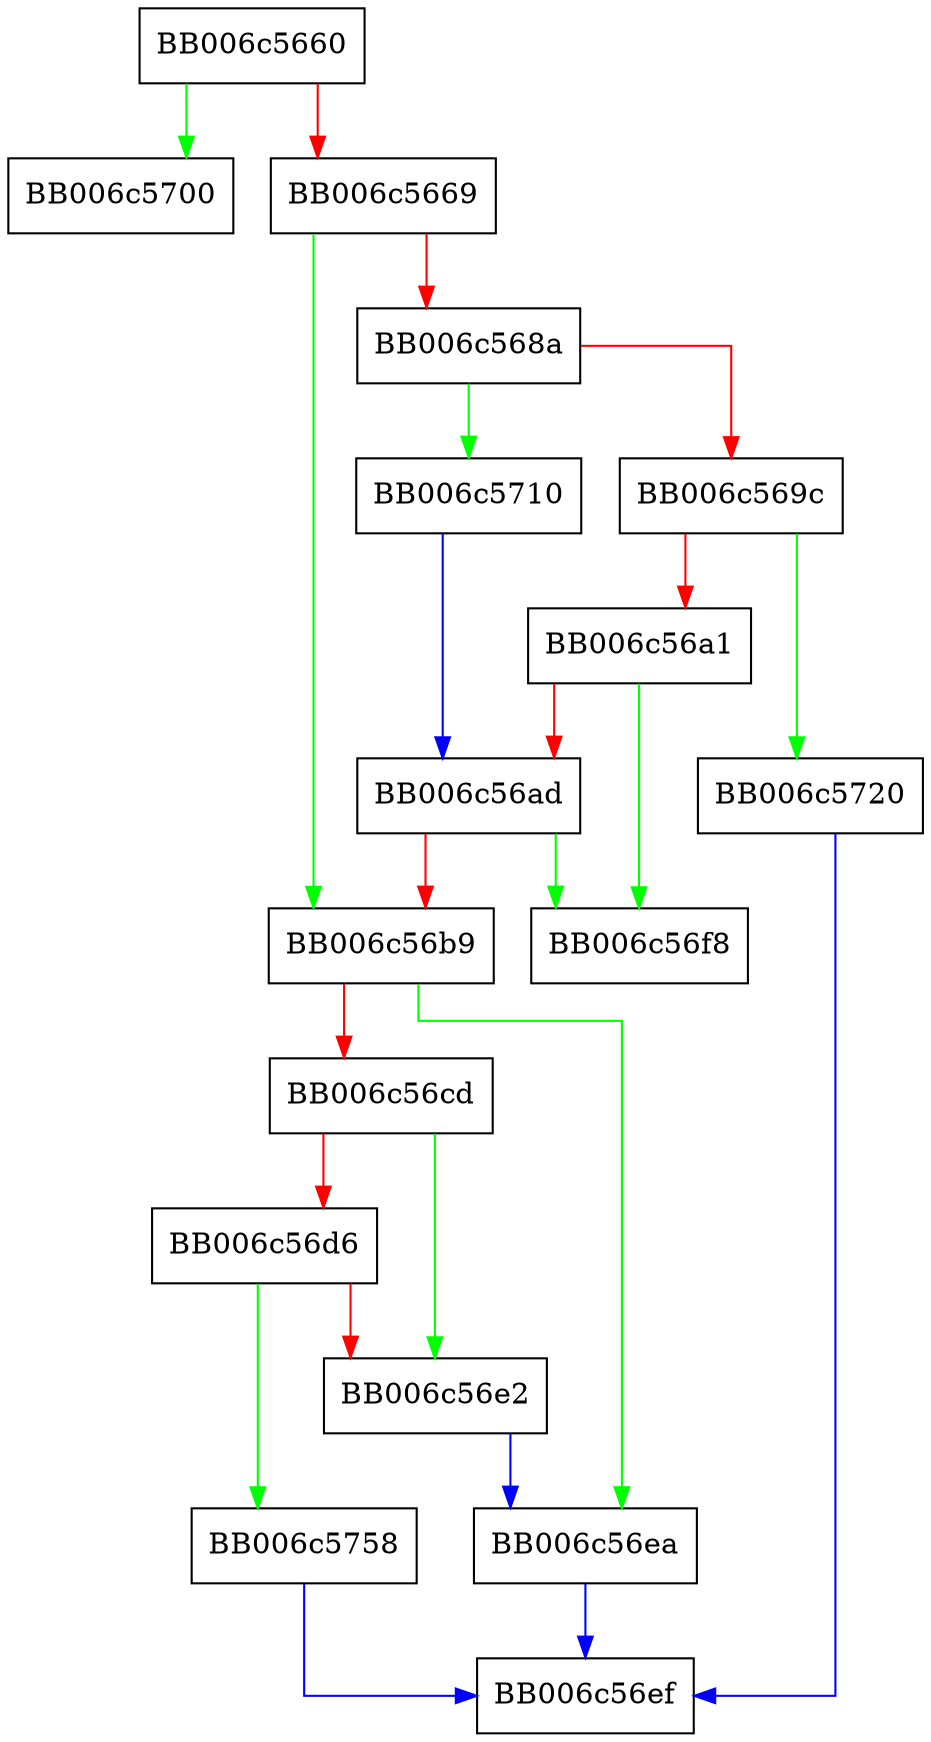 digraph kdf_tls1_3_get_ctx_params {
  node [shape="box"];
  graph [splines=ortho];
  BB006c5660 -> BB006c5700 [color="green"];
  BB006c5660 -> BB006c5669 [color="red"];
  BB006c5669 -> BB006c56b9 [color="green"];
  BB006c5669 -> BB006c568a [color="red"];
  BB006c568a -> BB006c5710 [color="green"];
  BB006c568a -> BB006c569c [color="red"];
  BB006c569c -> BB006c5720 [color="green"];
  BB006c569c -> BB006c56a1 [color="red"];
  BB006c56a1 -> BB006c56f8 [color="green"];
  BB006c56a1 -> BB006c56ad [color="red"];
  BB006c56ad -> BB006c56f8 [color="green"];
  BB006c56ad -> BB006c56b9 [color="red"];
  BB006c56b9 -> BB006c56ea [color="green"];
  BB006c56b9 -> BB006c56cd [color="red"];
  BB006c56cd -> BB006c56e2 [color="green"];
  BB006c56cd -> BB006c56d6 [color="red"];
  BB006c56d6 -> BB006c5758 [color="green"];
  BB006c56d6 -> BB006c56e2 [color="red"];
  BB006c56e2 -> BB006c56ea [color="blue"];
  BB006c56ea -> BB006c56ef [color="blue"];
  BB006c5710 -> BB006c56ad [color="blue"];
  BB006c5720 -> BB006c56ef [color="blue"];
  BB006c5758 -> BB006c56ef [color="blue"];
}